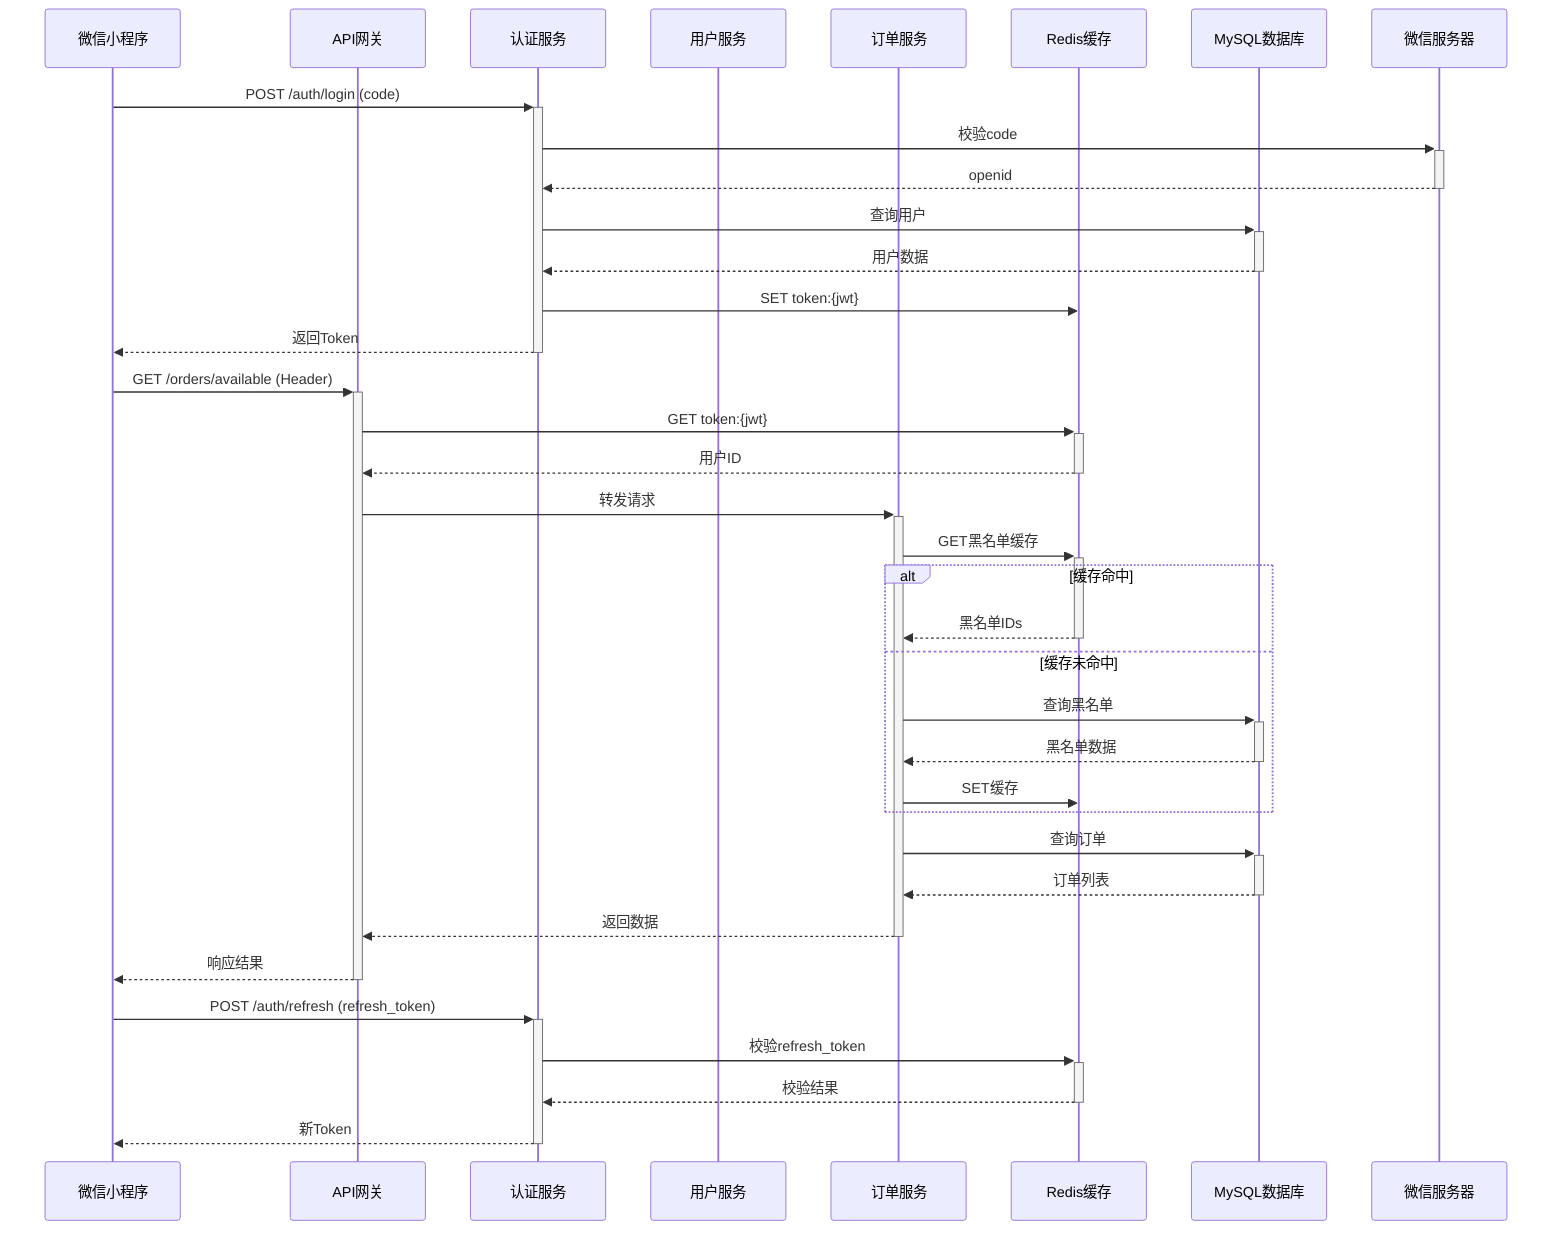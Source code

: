 sequenceDiagram
    participant App as 微信小程序
    participant Gateway as API网关
    participant Auth as 认证服务
    participant User as 用户服务
    participant Order as 订单服务
    participant Redis as Redis缓存
    participant DB as MySQL数据库

%% 1. 登录获取Token
    App->>+Auth: POST /auth/login (code)
    Auth->>+微信服务器: 校验code
    微信服务器-->>-Auth: openid
    Auth->>+DB: 查询用户
    DB-->>-Auth: 用户数据
    Auth->>Redis: SET token:{jwt}
    Auth-->>-App: 返回Token

%% 2. 业务请求（获取可接订单）
    App->>+Gateway: GET /orders/available (Header)
    Gateway->>+Redis: GET token:{jwt}
    Redis-->>-Gateway: 用户ID
    Gateway->>+Order: 转发请求
    Order->>+Redis: GET黑名单缓存
    alt 缓存命中
        Redis-->>-Order: 黑名单IDs
    else 缓存未命中
        Order->>+DB: 查询黑名单
        DB-->>-Order: 黑名单数据
        Order->>Redis: SET缓存
    end
    Order->>+DB: 查询订单
    DB-->>-Order: 订单列表
    Order-->>-Gateway: 返回数据
    Gateway-->>-App: 响应结果

%% 3. Token刷新（错误示例修正）
    App->>+Auth: POST /auth/refresh (refresh_token)
    Auth->>+Redis: 校验refresh_token
    Redis-->>-Auth: 校验结果
    Auth-->>-App: 新Token